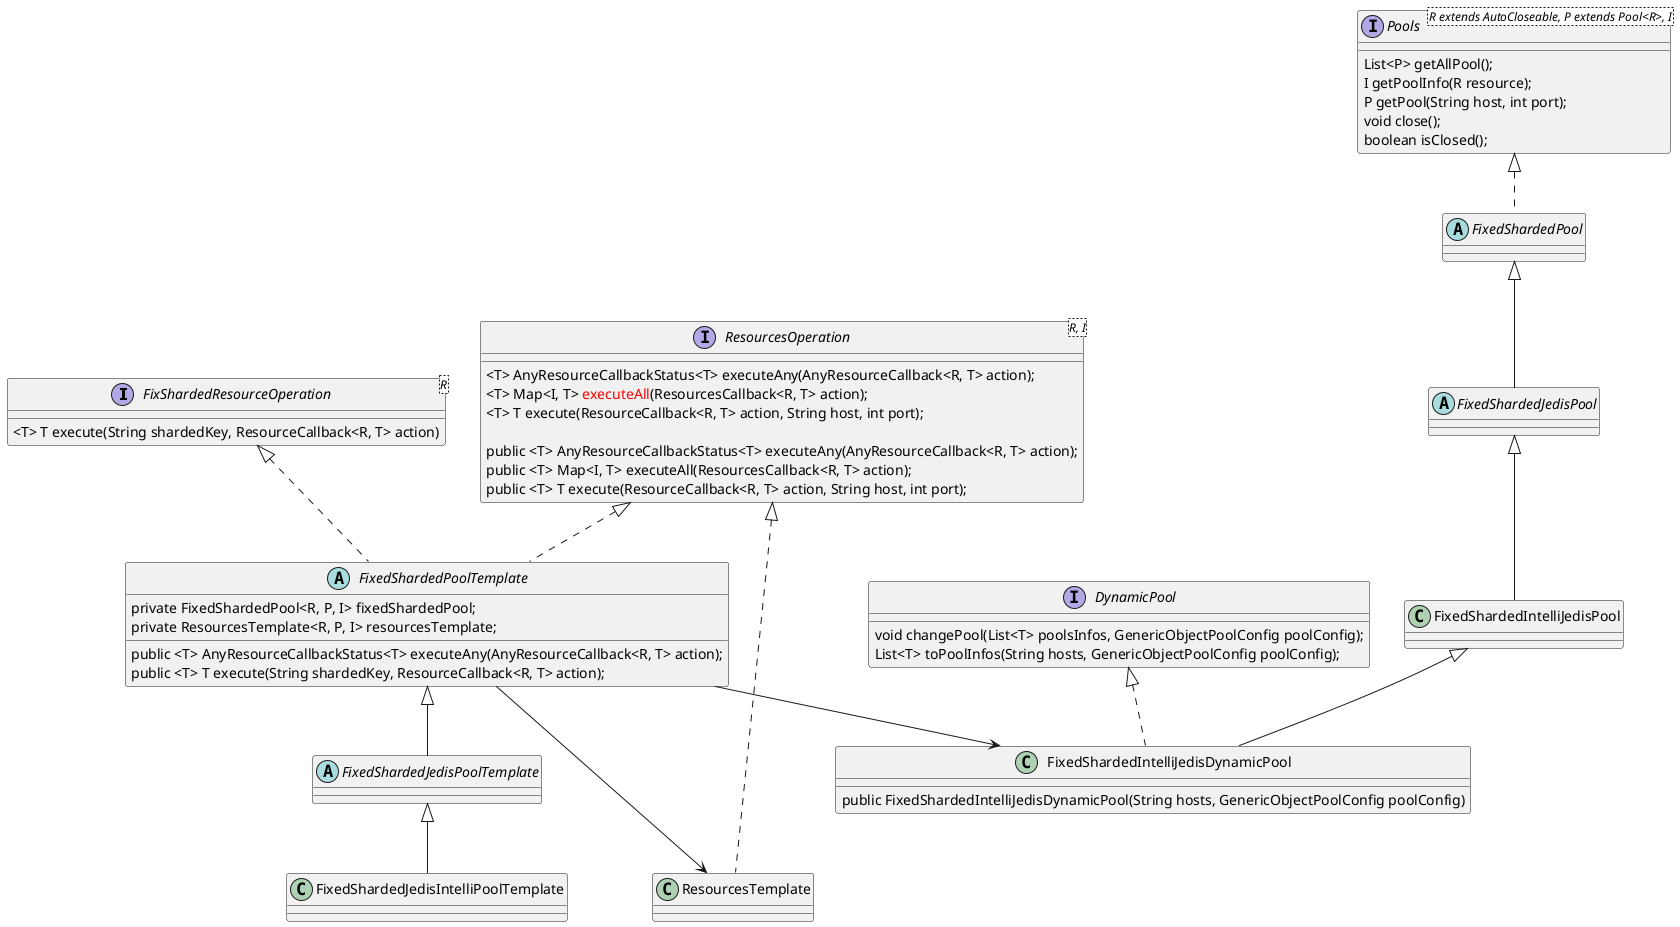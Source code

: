 @startuml

interface FixShardedResourceOperation<R> {
    <T> T execute(String shardedKey, ResourceCallback<R, T> action)
}

interface ResourcesOperation<R, I> {
    <T> AnyResourceCallbackStatus<T> executeAny(AnyResourceCallback<R, T> action);
    <T> Map<I, T> <font color=red>executeAll</font>(ResourcesCallback<R, T> action);
    <T> T execute(ResourceCallback<R, T> action, String host, int port);

}

abstract FixedShardedPoolTemplate{
    private FixedShardedPool<R, P, I> fixedShardedPool;
    private ResourcesTemplate<R, P, I> resourcesTemplate;
    public <T> AnyResourceCallbackStatus<T> executeAny(AnyResourceCallback<R, T> action);
    public <T> T execute(String shardedKey, ResourceCallback<R, T> action);
}


abstract FixedShardedJedisPoolTemplate{

}

class FixedShardedJedisIntelliPoolTemplate {

}


interface DynamicPool {
    void changePool(List<T> poolsInfos, GenericObjectPoolConfig poolConfig);
    List<T> toPoolInfos(String hosts, GenericObjectPoolConfig poolConfig);
}

interface Pools <R extends AutoCloseable, P extends Pool<R>, I>{
    List<P> getAllPool();
    I getPoolInfo(R resource);
    P getPool(String host, int port);
    void close();
    boolean isClosed();
}

abstract class FixedShardedPool{

}
Pools <|..FixedShardedPool
abstract class FixedShardedJedisPool{

}

class FixedShardedIntelliJedisPool {
}
FixedShardedPool<|--FixedShardedJedisPool


class FixedShardedIntelliJedisDynamicPool {
    public FixedShardedIntelliJedisDynamicPool(String hosts, GenericObjectPoolConfig poolConfig)
}

interface ResourcesOperation<R, I> {
    public <T> AnyResourceCallbackStatus<T> executeAny(AnyResourceCallback<R, T> action);
    public <T> Map<I, T> executeAll(ResourcesCallback<R, T> action);
    public <T> T execute(ResourceCallback<R, T> action, String host, int port);
}

class ResourcesTemplate{

}

ResourcesOperation <|.. ResourcesTemplate

FixShardedResourceOperation <|..FixedShardedPoolTemplate
ResourcesOperation <|..FixedShardedPoolTemplate

FixedShardedPoolTemplate<|--FixedShardedJedisPoolTemplate

FixedShardedJedisPoolTemplate<|--FixedShardedJedisIntelliPoolTemplate

FixedShardedPoolTemplate --> FixedShardedIntelliJedisDynamicPool
FixedShardedJedisPool<|--FixedShardedIntelliJedisPool
FixedShardedIntelliJedisPool<|--FixedShardedIntelliJedisDynamicPool
DynamicPool<|..FixedShardedIntelliJedisDynamicPool

FixedShardedPoolTemplate --->ResourcesTemplate

@enduml